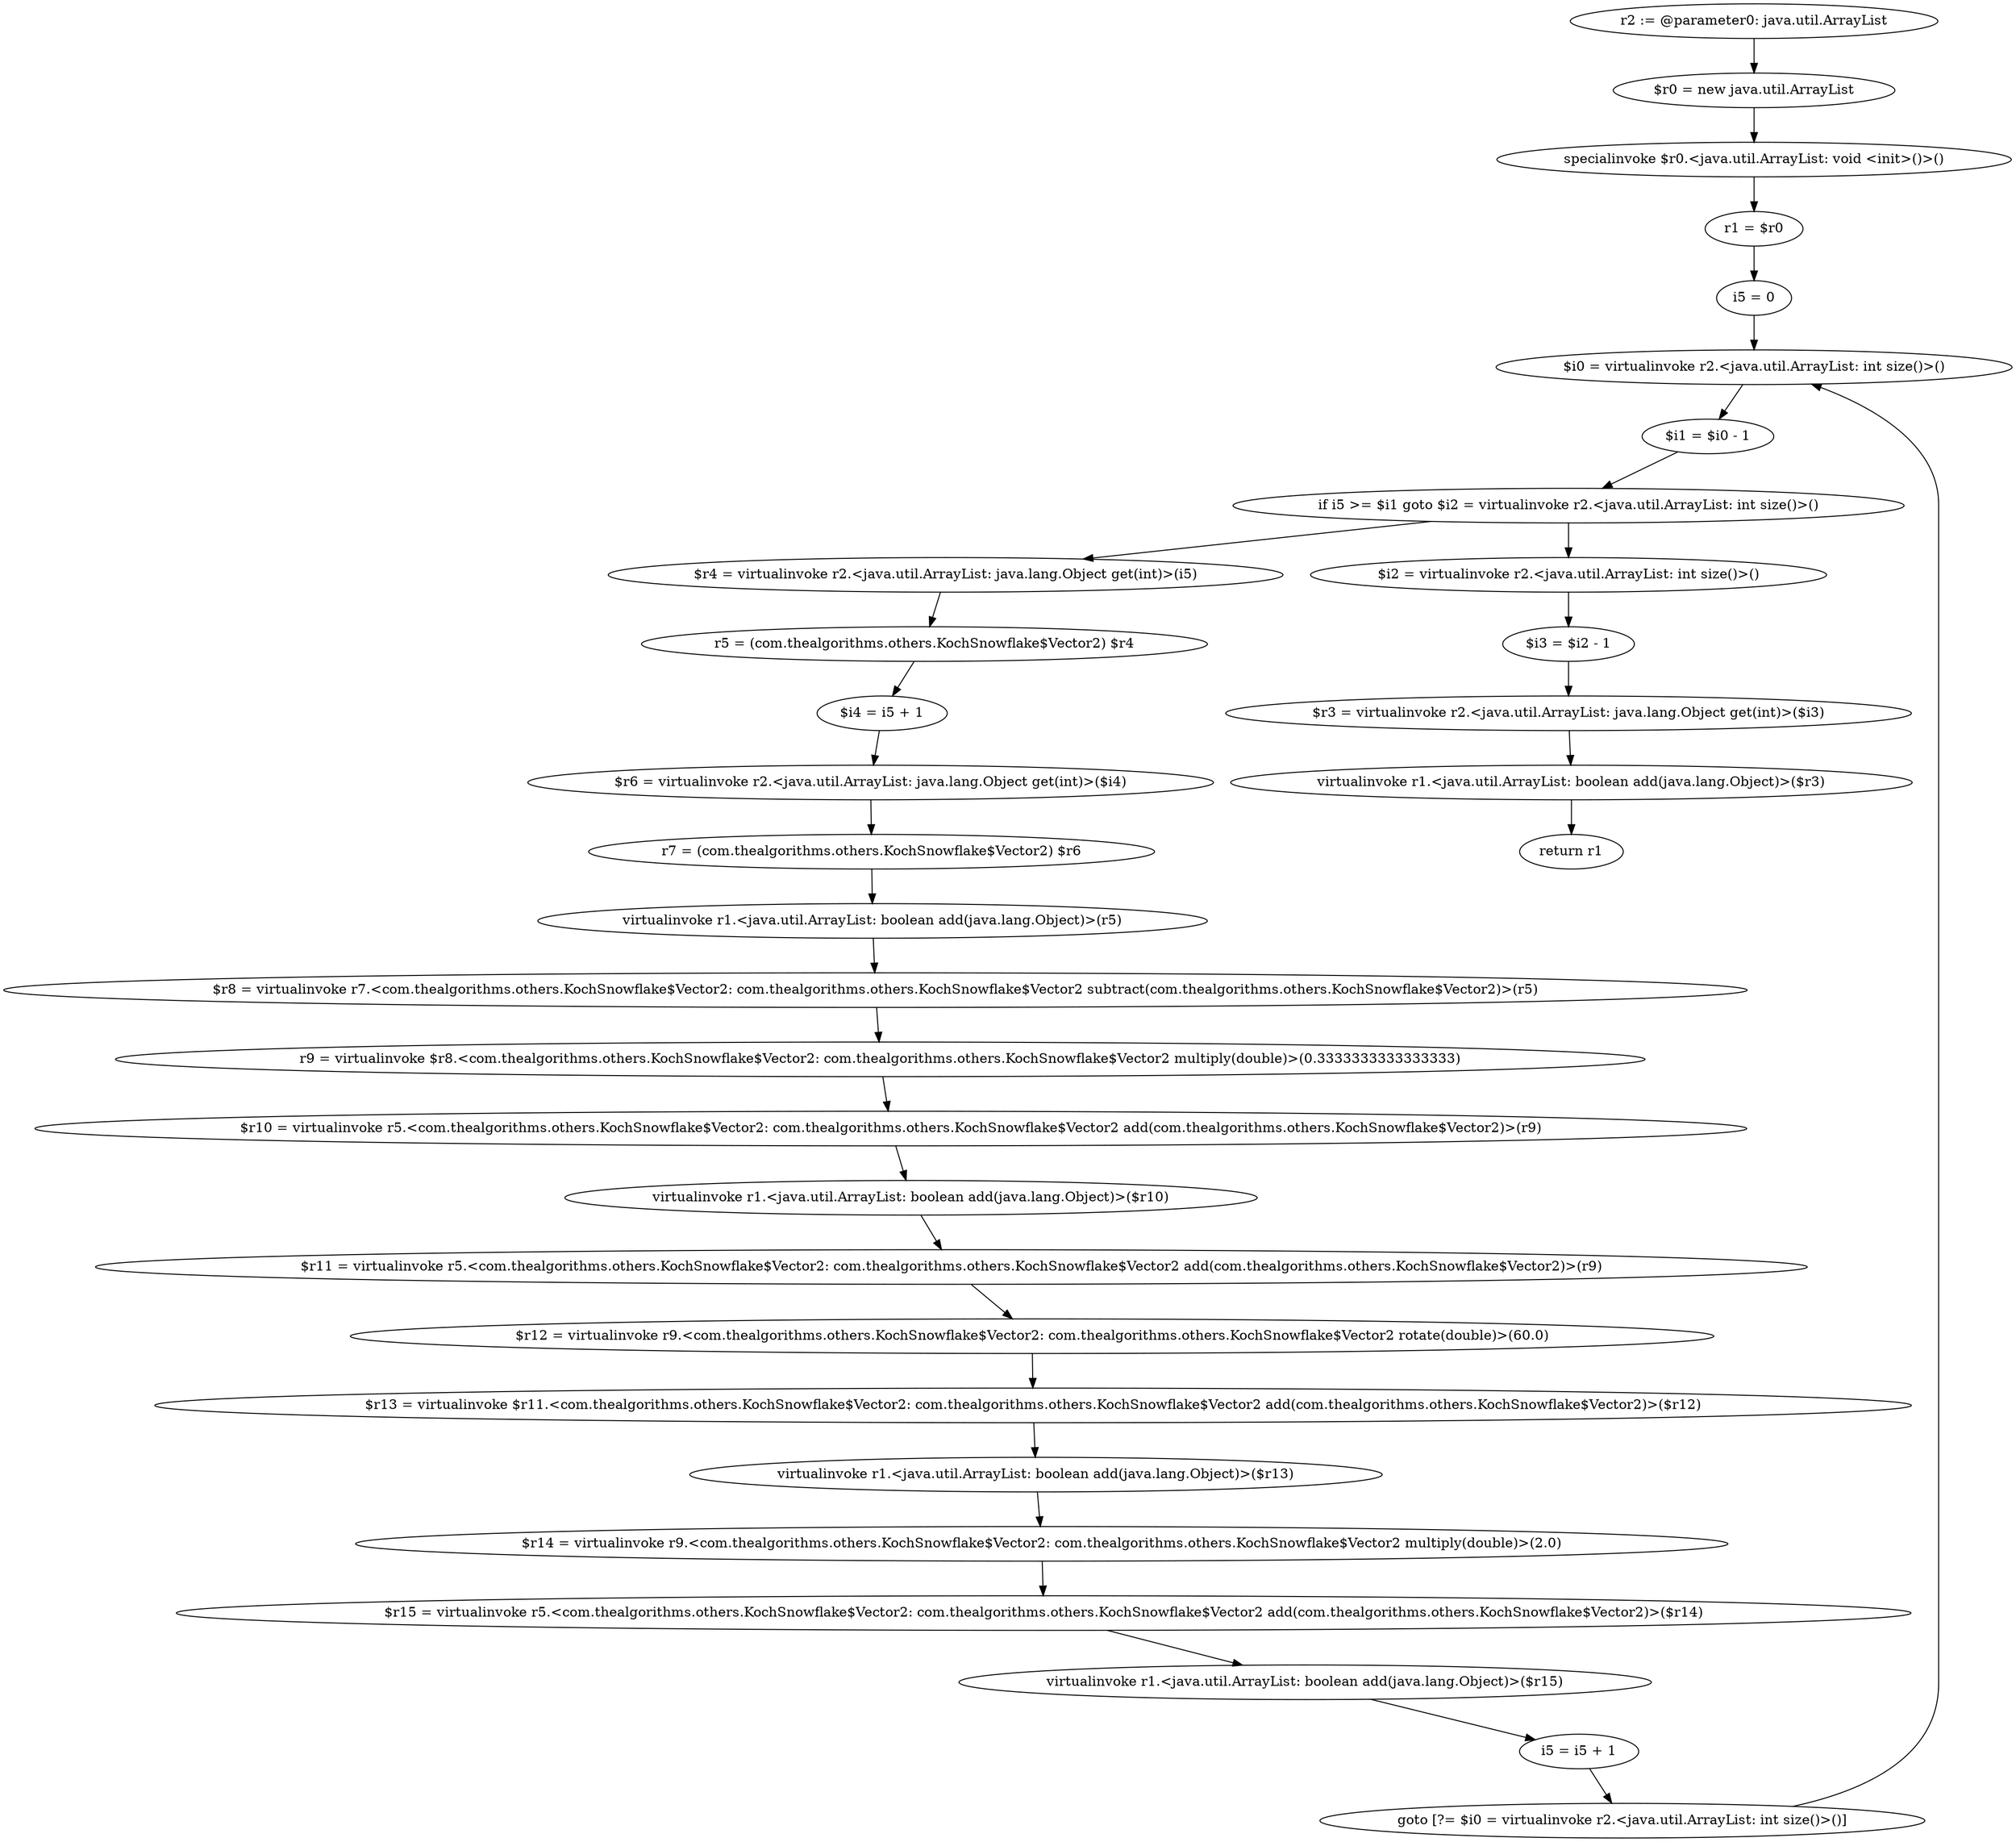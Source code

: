 digraph "unitGraph" {
    "r2 := @parameter0: java.util.ArrayList"
    "$r0 = new java.util.ArrayList"
    "specialinvoke $r0.<java.util.ArrayList: void <init>()>()"
    "r1 = $r0"
    "i5 = 0"
    "$i0 = virtualinvoke r2.<java.util.ArrayList: int size()>()"
    "$i1 = $i0 - 1"
    "if i5 >= $i1 goto $i2 = virtualinvoke r2.<java.util.ArrayList: int size()>()"
    "$r4 = virtualinvoke r2.<java.util.ArrayList: java.lang.Object get(int)>(i5)"
    "r5 = (com.thealgorithms.others.KochSnowflake$Vector2) $r4"
    "$i4 = i5 + 1"
    "$r6 = virtualinvoke r2.<java.util.ArrayList: java.lang.Object get(int)>($i4)"
    "r7 = (com.thealgorithms.others.KochSnowflake$Vector2) $r6"
    "virtualinvoke r1.<java.util.ArrayList: boolean add(java.lang.Object)>(r5)"
    "$r8 = virtualinvoke r7.<com.thealgorithms.others.KochSnowflake$Vector2: com.thealgorithms.others.KochSnowflake$Vector2 subtract(com.thealgorithms.others.KochSnowflake$Vector2)>(r5)"
    "r9 = virtualinvoke $r8.<com.thealgorithms.others.KochSnowflake$Vector2: com.thealgorithms.others.KochSnowflake$Vector2 multiply(double)>(0.3333333333333333)"
    "$r10 = virtualinvoke r5.<com.thealgorithms.others.KochSnowflake$Vector2: com.thealgorithms.others.KochSnowflake$Vector2 add(com.thealgorithms.others.KochSnowflake$Vector2)>(r9)"
    "virtualinvoke r1.<java.util.ArrayList: boolean add(java.lang.Object)>($r10)"
    "$r11 = virtualinvoke r5.<com.thealgorithms.others.KochSnowflake$Vector2: com.thealgorithms.others.KochSnowflake$Vector2 add(com.thealgorithms.others.KochSnowflake$Vector2)>(r9)"
    "$r12 = virtualinvoke r9.<com.thealgorithms.others.KochSnowflake$Vector2: com.thealgorithms.others.KochSnowflake$Vector2 rotate(double)>(60.0)"
    "$r13 = virtualinvoke $r11.<com.thealgorithms.others.KochSnowflake$Vector2: com.thealgorithms.others.KochSnowflake$Vector2 add(com.thealgorithms.others.KochSnowflake$Vector2)>($r12)"
    "virtualinvoke r1.<java.util.ArrayList: boolean add(java.lang.Object)>($r13)"
    "$r14 = virtualinvoke r9.<com.thealgorithms.others.KochSnowflake$Vector2: com.thealgorithms.others.KochSnowflake$Vector2 multiply(double)>(2.0)"
    "$r15 = virtualinvoke r5.<com.thealgorithms.others.KochSnowflake$Vector2: com.thealgorithms.others.KochSnowflake$Vector2 add(com.thealgorithms.others.KochSnowflake$Vector2)>($r14)"
    "virtualinvoke r1.<java.util.ArrayList: boolean add(java.lang.Object)>($r15)"
    "i5 = i5 + 1"
    "goto [?= $i0 = virtualinvoke r2.<java.util.ArrayList: int size()>()]"
    "$i2 = virtualinvoke r2.<java.util.ArrayList: int size()>()"
    "$i3 = $i2 - 1"
    "$r3 = virtualinvoke r2.<java.util.ArrayList: java.lang.Object get(int)>($i3)"
    "virtualinvoke r1.<java.util.ArrayList: boolean add(java.lang.Object)>($r3)"
    "return r1"
    "r2 := @parameter0: java.util.ArrayList"->"$r0 = new java.util.ArrayList";
    "$r0 = new java.util.ArrayList"->"specialinvoke $r0.<java.util.ArrayList: void <init>()>()";
    "specialinvoke $r0.<java.util.ArrayList: void <init>()>()"->"r1 = $r0";
    "r1 = $r0"->"i5 = 0";
    "i5 = 0"->"$i0 = virtualinvoke r2.<java.util.ArrayList: int size()>()";
    "$i0 = virtualinvoke r2.<java.util.ArrayList: int size()>()"->"$i1 = $i0 - 1";
    "$i1 = $i0 - 1"->"if i5 >= $i1 goto $i2 = virtualinvoke r2.<java.util.ArrayList: int size()>()";
    "if i5 >= $i1 goto $i2 = virtualinvoke r2.<java.util.ArrayList: int size()>()"->"$r4 = virtualinvoke r2.<java.util.ArrayList: java.lang.Object get(int)>(i5)";
    "if i5 >= $i1 goto $i2 = virtualinvoke r2.<java.util.ArrayList: int size()>()"->"$i2 = virtualinvoke r2.<java.util.ArrayList: int size()>()";
    "$r4 = virtualinvoke r2.<java.util.ArrayList: java.lang.Object get(int)>(i5)"->"r5 = (com.thealgorithms.others.KochSnowflake$Vector2) $r4";
    "r5 = (com.thealgorithms.others.KochSnowflake$Vector2) $r4"->"$i4 = i5 + 1";
    "$i4 = i5 + 1"->"$r6 = virtualinvoke r2.<java.util.ArrayList: java.lang.Object get(int)>($i4)";
    "$r6 = virtualinvoke r2.<java.util.ArrayList: java.lang.Object get(int)>($i4)"->"r7 = (com.thealgorithms.others.KochSnowflake$Vector2) $r6";
    "r7 = (com.thealgorithms.others.KochSnowflake$Vector2) $r6"->"virtualinvoke r1.<java.util.ArrayList: boolean add(java.lang.Object)>(r5)";
    "virtualinvoke r1.<java.util.ArrayList: boolean add(java.lang.Object)>(r5)"->"$r8 = virtualinvoke r7.<com.thealgorithms.others.KochSnowflake$Vector2: com.thealgorithms.others.KochSnowflake$Vector2 subtract(com.thealgorithms.others.KochSnowflake$Vector2)>(r5)";
    "$r8 = virtualinvoke r7.<com.thealgorithms.others.KochSnowflake$Vector2: com.thealgorithms.others.KochSnowflake$Vector2 subtract(com.thealgorithms.others.KochSnowflake$Vector2)>(r5)"->"r9 = virtualinvoke $r8.<com.thealgorithms.others.KochSnowflake$Vector2: com.thealgorithms.others.KochSnowflake$Vector2 multiply(double)>(0.3333333333333333)";
    "r9 = virtualinvoke $r8.<com.thealgorithms.others.KochSnowflake$Vector2: com.thealgorithms.others.KochSnowflake$Vector2 multiply(double)>(0.3333333333333333)"->"$r10 = virtualinvoke r5.<com.thealgorithms.others.KochSnowflake$Vector2: com.thealgorithms.others.KochSnowflake$Vector2 add(com.thealgorithms.others.KochSnowflake$Vector2)>(r9)";
    "$r10 = virtualinvoke r5.<com.thealgorithms.others.KochSnowflake$Vector2: com.thealgorithms.others.KochSnowflake$Vector2 add(com.thealgorithms.others.KochSnowflake$Vector2)>(r9)"->"virtualinvoke r1.<java.util.ArrayList: boolean add(java.lang.Object)>($r10)";
    "virtualinvoke r1.<java.util.ArrayList: boolean add(java.lang.Object)>($r10)"->"$r11 = virtualinvoke r5.<com.thealgorithms.others.KochSnowflake$Vector2: com.thealgorithms.others.KochSnowflake$Vector2 add(com.thealgorithms.others.KochSnowflake$Vector2)>(r9)";
    "$r11 = virtualinvoke r5.<com.thealgorithms.others.KochSnowflake$Vector2: com.thealgorithms.others.KochSnowflake$Vector2 add(com.thealgorithms.others.KochSnowflake$Vector2)>(r9)"->"$r12 = virtualinvoke r9.<com.thealgorithms.others.KochSnowflake$Vector2: com.thealgorithms.others.KochSnowflake$Vector2 rotate(double)>(60.0)";
    "$r12 = virtualinvoke r9.<com.thealgorithms.others.KochSnowflake$Vector2: com.thealgorithms.others.KochSnowflake$Vector2 rotate(double)>(60.0)"->"$r13 = virtualinvoke $r11.<com.thealgorithms.others.KochSnowflake$Vector2: com.thealgorithms.others.KochSnowflake$Vector2 add(com.thealgorithms.others.KochSnowflake$Vector2)>($r12)";
    "$r13 = virtualinvoke $r11.<com.thealgorithms.others.KochSnowflake$Vector2: com.thealgorithms.others.KochSnowflake$Vector2 add(com.thealgorithms.others.KochSnowflake$Vector2)>($r12)"->"virtualinvoke r1.<java.util.ArrayList: boolean add(java.lang.Object)>($r13)";
    "virtualinvoke r1.<java.util.ArrayList: boolean add(java.lang.Object)>($r13)"->"$r14 = virtualinvoke r9.<com.thealgorithms.others.KochSnowflake$Vector2: com.thealgorithms.others.KochSnowflake$Vector2 multiply(double)>(2.0)";
    "$r14 = virtualinvoke r9.<com.thealgorithms.others.KochSnowflake$Vector2: com.thealgorithms.others.KochSnowflake$Vector2 multiply(double)>(2.0)"->"$r15 = virtualinvoke r5.<com.thealgorithms.others.KochSnowflake$Vector2: com.thealgorithms.others.KochSnowflake$Vector2 add(com.thealgorithms.others.KochSnowflake$Vector2)>($r14)";
    "$r15 = virtualinvoke r5.<com.thealgorithms.others.KochSnowflake$Vector2: com.thealgorithms.others.KochSnowflake$Vector2 add(com.thealgorithms.others.KochSnowflake$Vector2)>($r14)"->"virtualinvoke r1.<java.util.ArrayList: boolean add(java.lang.Object)>($r15)";
    "virtualinvoke r1.<java.util.ArrayList: boolean add(java.lang.Object)>($r15)"->"i5 = i5 + 1";
    "i5 = i5 + 1"->"goto [?= $i0 = virtualinvoke r2.<java.util.ArrayList: int size()>()]";
    "goto [?= $i0 = virtualinvoke r2.<java.util.ArrayList: int size()>()]"->"$i0 = virtualinvoke r2.<java.util.ArrayList: int size()>()";
    "$i2 = virtualinvoke r2.<java.util.ArrayList: int size()>()"->"$i3 = $i2 - 1";
    "$i3 = $i2 - 1"->"$r3 = virtualinvoke r2.<java.util.ArrayList: java.lang.Object get(int)>($i3)";
    "$r3 = virtualinvoke r2.<java.util.ArrayList: java.lang.Object get(int)>($i3)"->"virtualinvoke r1.<java.util.ArrayList: boolean add(java.lang.Object)>($r3)";
    "virtualinvoke r1.<java.util.ArrayList: boolean add(java.lang.Object)>($r3)"->"return r1";
}
